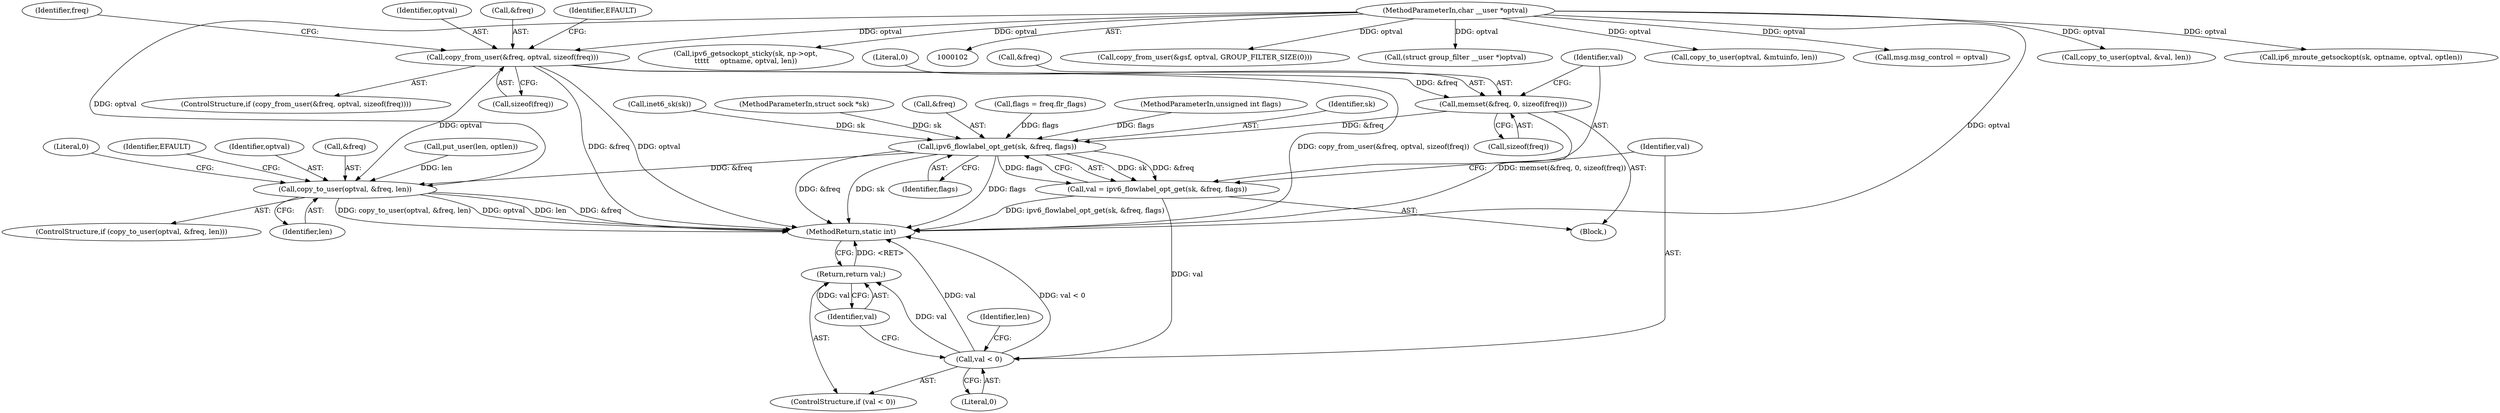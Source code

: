 digraph "0_linux_45f6fad84cc305103b28d73482b344d7f5b76f39_10@API" {
"1000910" [label="(Call,memset(&freq, 0, sizeof(freq)))"];
"1000883" [label="(Call,copy_from_user(&freq, optval, sizeof(freq)))"];
"1000106" [label="(MethodParameterIn,char __user *optval)"];
"1000918" [label="(Call,ipv6_flowlabel_opt_get(sk, &freq, flags))"];
"1000916" [label="(Call,val = ipv6_flowlabel_opt_get(sk, &freq, flags))"];
"1000924" [label="(Call,val < 0)"];
"1000927" [label="(Return,return val;)"];
"1000937" [label="(Call,copy_to_user(optval, &freq, len))"];
"1000946" [label="(Literal,0)"];
"1000928" [label="(Identifier,val)"];
"1000895" [label="(Identifier,freq)"];
"1000186" [label="(Call,copy_from_user(&gsf, optval, GROUP_FILTER_SIZE(0)))"];
"1000214" [label="(Call,(struct group_filter __user *)optval)"];
"1000113" [label="(Call,inet6_sk(sk))"];
"1000886" [label="(Identifier,optval)"];
"1000914" [label="(Call,sizeof(freq))"];
"1000941" [label="(Identifier,len)"];
"1000936" [label="(ControlStructure,if (copy_to_user(optval, &freq, len)))"];
"1000887" [label="(Call,sizeof(freq))"];
"1000883" [label="(Call,copy_from_user(&freq, optval, sizeof(freq)))"];
"1000916" [label="(Call,val = ipv6_flowlabel_opt_get(sk, &freq, flags))"];
"1000743" [label="(Call,copy_to_user(optval, &mtuinfo, len))"];
"1000927" [label="(Return,return val;)"];
"1000944" [label="(Identifier,EFAULT)"];
"1000910" [label="(Call,memset(&freq, 0, sizeof(freq)))"];
"1000884" [label="(Call,&freq)"];
"1000235" [label="(Call,msg.msg_control = optval)"];
"1000923" [label="(ControlStructure,if (val < 0))"];
"1000882" [label="(ControlStructure,if (copy_from_user(&freq, optval, sizeof(freq))))"];
"1000871" [label="(Block,)"];
"1000931" [label="(Identifier,len)"];
"1000103" [label="(MethodParameterIn,struct sock *sk)"];
"1000925" [label="(Identifier,val)"];
"1000938" [label="(Identifier,optval)"];
"1000937" [label="(Call,copy_to_user(optval, &freq, len))"];
"1000913" [label="(Literal,0)"];
"1001032" [label="(MethodReturn,static int)"];
"1000920" [label="(Call,&freq)"];
"1000922" [label="(Identifier,flags)"];
"1000905" [label="(Call,flags = freq.flr_flags)"];
"1000926" [label="(Literal,0)"];
"1000108" [label="(MethodParameterIn,unsigned int flags)"];
"1001022" [label="(Call,copy_to_user(optval, &val, len))"];
"1000121" [label="(Call,ip6_mroute_getsockopt(sk, optname, optval, optlen))"];
"1000919" [label="(Identifier,sk)"];
"1000917" [label="(Identifier,val)"];
"1000924" [label="(Call,val < 0)"];
"1000939" [label="(Call,&freq)"];
"1000891" [label="(Identifier,EFAULT)"];
"1000911" [label="(Call,&freq)"];
"1000930" [label="(Call,put_user(len, optlen))"];
"1000587" [label="(Call,ipv6_getsockopt_sticky(sk, np->opt,\n\t\t\t\t\t     optname, optval, len))"];
"1000918" [label="(Call,ipv6_flowlabel_opt_get(sk, &freq, flags))"];
"1000106" [label="(MethodParameterIn,char __user *optval)"];
"1000910" -> "1000871"  [label="AST: "];
"1000910" -> "1000914"  [label="CFG: "];
"1000911" -> "1000910"  [label="AST: "];
"1000913" -> "1000910"  [label="AST: "];
"1000914" -> "1000910"  [label="AST: "];
"1000917" -> "1000910"  [label="CFG: "];
"1000910" -> "1001032"  [label="DDG: memset(&freq, 0, sizeof(freq))"];
"1000883" -> "1000910"  [label="DDG: &freq"];
"1000910" -> "1000918"  [label="DDG: &freq"];
"1000883" -> "1000882"  [label="AST: "];
"1000883" -> "1000887"  [label="CFG: "];
"1000884" -> "1000883"  [label="AST: "];
"1000886" -> "1000883"  [label="AST: "];
"1000887" -> "1000883"  [label="AST: "];
"1000891" -> "1000883"  [label="CFG: "];
"1000895" -> "1000883"  [label="CFG: "];
"1000883" -> "1001032"  [label="DDG: copy_from_user(&freq, optval, sizeof(freq))"];
"1000883" -> "1001032"  [label="DDG: &freq"];
"1000883" -> "1001032"  [label="DDG: optval"];
"1000106" -> "1000883"  [label="DDG: optval"];
"1000883" -> "1000937"  [label="DDG: optval"];
"1000106" -> "1000102"  [label="AST: "];
"1000106" -> "1001032"  [label="DDG: optval"];
"1000106" -> "1000121"  [label="DDG: optval"];
"1000106" -> "1000186"  [label="DDG: optval"];
"1000106" -> "1000214"  [label="DDG: optval"];
"1000106" -> "1000235"  [label="DDG: optval"];
"1000106" -> "1000587"  [label="DDG: optval"];
"1000106" -> "1000743"  [label="DDG: optval"];
"1000106" -> "1000937"  [label="DDG: optval"];
"1000106" -> "1001022"  [label="DDG: optval"];
"1000918" -> "1000916"  [label="AST: "];
"1000918" -> "1000922"  [label="CFG: "];
"1000919" -> "1000918"  [label="AST: "];
"1000920" -> "1000918"  [label="AST: "];
"1000922" -> "1000918"  [label="AST: "];
"1000916" -> "1000918"  [label="CFG: "];
"1000918" -> "1001032"  [label="DDG: &freq"];
"1000918" -> "1001032"  [label="DDG: sk"];
"1000918" -> "1001032"  [label="DDG: flags"];
"1000918" -> "1000916"  [label="DDG: sk"];
"1000918" -> "1000916"  [label="DDG: &freq"];
"1000918" -> "1000916"  [label="DDG: flags"];
"1000113" -> "1000918"  [label="DDG: sk"];
"1000103" -> "1000918"  [label="DDG: sk"];
"1000905" -> "1000918"  [label="DDG: flags"];
"1000108" -> "1000918"  [label="DDG: flags"];
"1000918" -> "1000937"  [label="DDG: &freq"];
"1000916" -> "1000871"  [label="AST: "];
"1000917" -> "1000916"  [label="AST: "];
"1000925" -> "1000916"  [label="CFG: "];
"1000916" -> "1001032"  [label="DDG: ipv6_flowlabel_opt_get(sk, &freq, flags)"];
"1000916" -> "1000924"  [label="DDG: val"];
"1000924" -> "1000923"  [label="AST: "];
"1000924" -> "1000926"  [label="CFG: "];
"1000925" -> "1000924"  [label="AST: "];
"1000926" -> "1000924"  [label="AST: "];
"1000928" -> "1000924"  [label="CFG: "];
"1000931" -> "1000924"  [label="CFG: "];
"1000924" -> "1001032"  [label="DDG: val"];
"1000924" -> "1001032"  [label="DDG: val < 0"];
"1000924" -> "1000927"  [label="DDG: val"];
"1000927" -> "1000923"  [label="AST: "];
"1000927" -> "1000928"  [label="CFG: "];
"1000928" -> "1000927"  [label="AST: "];
"1001032" -> "1000927"  [label="CFG: "];
"1000927" -> "1001032"  [label="DDG: <RET>"];
"1000928" -> "1000927"  [label="DDG: val"];
"1000937" -> "1000936"  [label="AST: "];
"1000937" -> "1000941"  [label="CFG: "];
"1000938" -> "1000937"  [label="AST: "];
"1000939" -> "1000937"  [label="AST: "];
"1000941" -> "1000937"  [label="AST: "];
"1000944" -> "1000937"  [label="CFG: "];
"1000946" -> "1000937"  [label="CFG: "];
"1000937" -> "1001032"  [label="DDG: &freq"];
"1000937" -> "1001032"  [label="DDG: copy_to_user(optval, &freq, len)"];
"1000937" -> "1001032"  [label="DDG: optval"];
"1000937" -> "1001032"  [label="DDG: len"];
"1000930" -> "1000937"  [label="DDG: len"];
}

